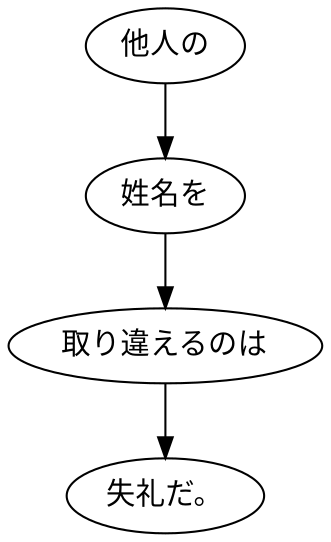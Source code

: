 digraph graph6022 {
	node0 [label="他人の"];
	node1 [label="姓名を"];
	node2 [label="取り違えるのは"];
	node3 [label="失礼だ。"];
	node0 -> node1;
	node1 -> node2;
	node2 -> node3;
}
